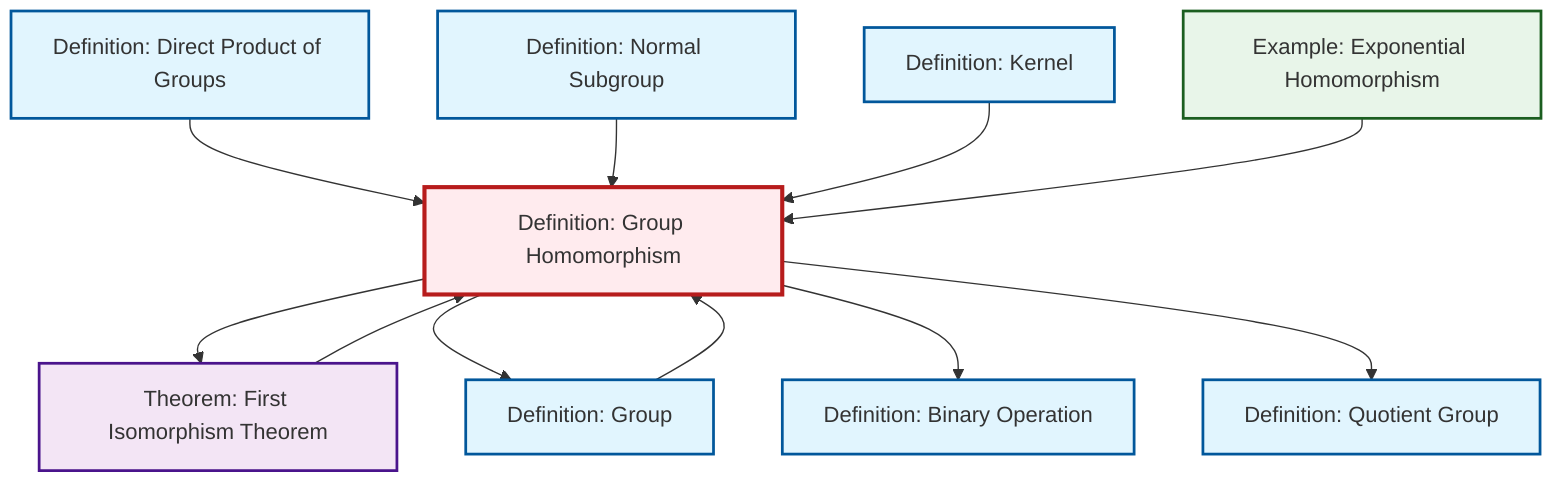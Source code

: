 graph TD
    classDef definition fill:#e1f5fe,stroke:#01579b,stroke-width:2px
    classDef theorem fill:#f3e5f5,stroke:#4a148c,stroke-width:2px
    classDef axiom fill:#fff3e0,stroke:#e65100,stroke-width:2px
    classDef example fill:#e8f5e9,stroke:#1b5e20,stroke-width:2px
    classDef current fill:#ffebee,stroke:#b71c1c,stroke-width:3px
    def-normal-subgroup["Definition: Normal Subgroup"]:::definition
    thm-first-isomorphism["Theorem: First Isomorphism Theorem"]:::theorem
    def-kernel["Definition: Kernel"]:::definition
    def-homomorphism["Definition: Group Homomorphism"]:::definition
    def-quotient-group["Definition: Quotient Group"]:::definition
    def-binary-operation["Definition: Binary Operation"]:::definition
    def-direct-product["Definition: Direct Product of Groups"]:::definition
    def-group["Definition: Group"]:::definition
    ex-exponential-homomorphism["Example: Exponential Homomorphism"]:::example
    thm-first-isomorphism --> def-homomorphism
    def-homomorphism --> thm-first-isomorphism
    def-homomorphism --> def-group
    def-direct-product --> def-homomorphism
    def-group --> def-homomorphism
    def-normal-subgroup --> def-homomorphism
    def-homomorphism --> def-binary-operation
    def-kernel --> def-homomorphism
    ex-exponential-homomorphism --> def-homomorphism
    def-homomorphism --> def-quotient-group
    class def-homomorphism current